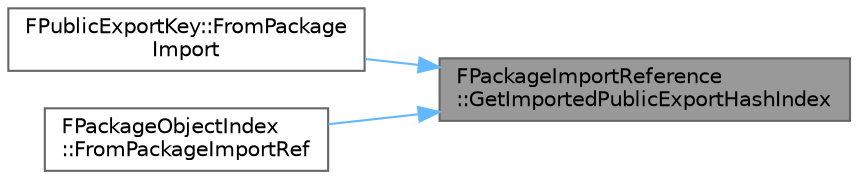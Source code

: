digraph "FPackageImportReference::GetImportedPublicExportHashIndex"
{
 // INTERACTIVE_SVG=YES
 // LATEX_PDF_SIZE
  bgcolor="transparent";
  edge [fontname=Helvetica,fontsize=10,labelfontname=Helvetica,labelfontsize=10];
  node [fontname=Helvetica,fontsize=10,shape=box,height=0.2,width=0.4];
  rankdir="RL";
  Node1 [id="Node000001",label="FPackageImportReference\l::GetImportedPublicExportHashIndex",height=0.2,width=0.4,color="gray40", fillcolor="grey60", style="filled", fontcolor="black",tooltip=" "];
  Node1 -> Node2 [id="edge1_Node000001_Node000002",dir="back",color="steelblue1",style="solid",tooltip=" "];
  Node2 [id="Node000002",label="FPublicExportKey::FromPackage\lImport",height=0.2,width=0.4,color="grey40", fillcolor="white", style="filled",URL="$d5/d5b/classFPublicExportKey.html#a7ea036ee982892380699f62da76130d7",tooltip=" "];
  Node1 -> Node3 [id="edge2_Node000001_Node000003",dir="back",color="steelblue1",style="solid",tooltip=" "];
  Node3 [id="Node000003",label="FPackageObjectIndex\l::FromPackageImportRef",height=0.2,width=0.4,color="grey40", fillcolor="white", style="filled",URL="$da/dd6/classFPackageObjectIndex.html#aa991aa8b67164baee86c0d8909e2f920",tooltip=" "];
}
